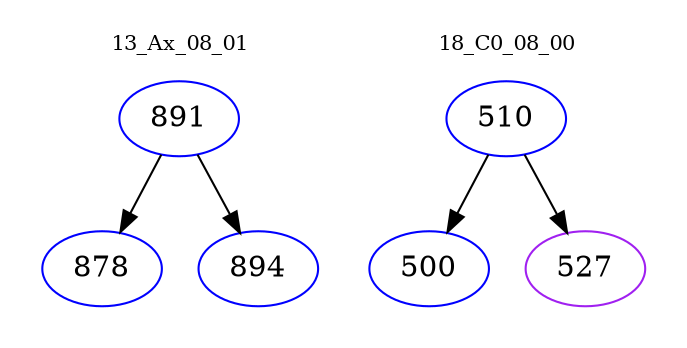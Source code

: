 digraph{
subgraph cluster_0 {
color = white
label = "13_Ax_08_01";
fontsize=10;
T0_891 [label="891", color="blue"]
T0_891 -> T0_878 [color="black"]
T0_878 [label="878", color="blue"]
T0_891 -> T0_894 [color="black"]
T0_894 [label="894", color="blue"]
}
subgraph cluster_1 {
color = white
label = "18_C0_08_00";
fontsize=10;
T1_510 [label="510", color="blue"]
T1_510 -> T1_500 [color="black"]
T1_500 [label="500", color="blue"]
T1_510 -> T1_527 [color="black"]
T1_527 [label="527", color="purple"]
}
}
